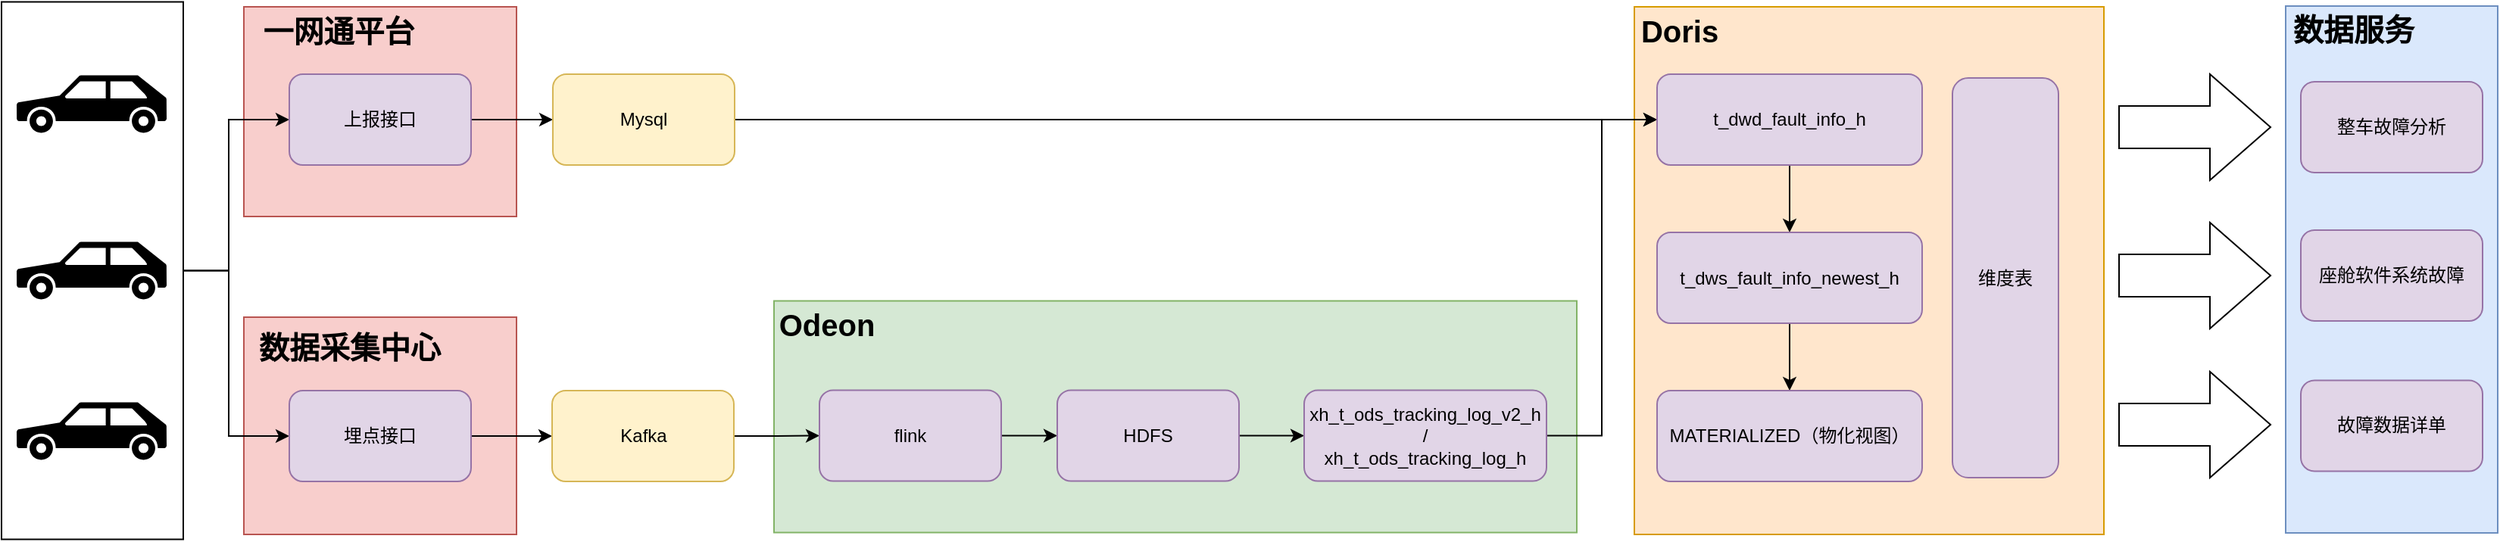 <mxfile version="24.7.7">
  <diagram name="第 1 页" id="SEnRa2Ev04jxgcFqGOmg">
    <mxGraphModel dx="2213" dy="749" grid="1" gridSize="10" guides="1" tooltips="1" connect="1" arrows="1" fold="1" page="1" pageScale="1" pageWidth="827" pageHeight="1169" math="0" shadow="0">
      <root>
        <mxCell id="0" />
        <mxCell id="1" parent="0" />
        <mxCell id="ja-0hPlAd0MBnEh-3c65-35" value="" style="rounded=0;whiteSpace=wrap;html=1;fillColor=#ffe6cc;strokeColor=#d79b00;" vertex="1" parent="1">
          <mxGeometry x="1008" y="131.5" width="310" height="348.5" as="geometry" />
        </mxCell>
        <mxCell id="ja-0hPlAd0MBnEh-3c65-26" value="" style="rounded=0;whiteSpace=wrap;html=1;fillColor=#d5e8d4;strokeColor=#82b366;" vertex="1" parent="1">
          <mxGeometry x="440" y="325.75" width="530" height="153" as="geometry" />
        </mxCell>
        <mxCell id="ja-0hPlAd0MBnEh-3c65-3" value="" style="rounded=0;whiteSpace=wrap;html=1;fillColor=#f8cecc;strokeColor=#b85450;" vertex="1" parent="1">
          <mxGeometry x="90" y="131.5" width="180" height="138.5" as="geometry" />
        </mxCell>
        <mxCell id="ja-0hPlAd0MBnEh-3c65-6" value="" style="rounded=0;whiteSpace=wrap;html=1;fillColor=#f8cecc;strokeColor=#b85450;" vertex="1" parent="1">
          <mxGeometry x="90" y="336.5" width="180" height="143.5" as="geometry" />
        </mxCell>
        <mxCell id="ja-0hPlAd0MBnEh-3c65-17" style="edgeStyle=orthogonalEdgeStyle;rounded=0;orthogonalLoop=1;jettySize=auto;html=1;exitX=1;exitY=0.5;exitDx=0;exitDy=0;entryX=0;entryY=0.5;entryDx=0;entryDy=0;" edge="1" parent="1" target="ja-0hPlAd0MBnEh-3c65-1">
          <mxGeometry relative="1" as="geometry">
            <mxPoint x="40" y="305.75" as="sourcePoint" />
            <mxPoint x="100" y="206" as="targetPoint" />
            <Array as="points">
              <mxPoint x="80" y="306" />
              <mxPoint x="80" y="206" />
            </Array>
          </mxGeometry>
        </mxCell>
        <mxCell id="ja-0hPlAd0MBnEh-3c65-18" style="edgeStyle=orthogonalEdgeStyle;rounded=0;orthogonalLoop=1;jettySize=auto;html=1;exitX=1;exitY=0.5;exitDx=0;exitDy=0;" edge="1" parent="1" target="ja-0hPlAd0MBnEh-3c65-8">
          <mxGeometry relative="1" as="geometry">
            <mxPoint x="30" y="305.75" as="sourcePoint" />
            <mxPoint x="100" y="415" as="targetPoint" />
            <Array as="points">
              <mxPoint x="80" y="306" />
              <mxPoint x="80" y="415" />
            </Array>
          </mxGeometry>
        </mxCell>
        <mxCell id="ja-0hPlAd0MBnEh-3c65-15" value="" style="rounded=0;whiteSpace=wrap;html=1;" vertex="1" parent="1">
          <mxGeometry x="-70" y="128.25" width="120" height="355" as="geometry" />
        </mxCell>
        <mxCell id="ja-0hPlAd0MBnEh-3c65-25" style="edgeStyle=orthogonalEdgeStyle;rounded=0;orthogonalLoop=1;jettySize=auto;html=1;exitX=1;exitY=0.5;exitDx=0;exitDy=0;" edge="1" parent="1" source="ja-0hPlAd0MBnEh-3c65-1" target="ja-0hPlAd0MBnEh-3c65-24">
          <mxGeometry relative="1" as="geometry" />
        </mxCell>
        <mxCell id="ja-0hPlAd0MBnEh-3c65-1" value="上报接口" style="rounded=1;whiteSpace=wrap;html=1;fillColor=#e1d5e7;strokeColor=#9673a6;" vertex="1" parent="1">
          <mxGeometry x="120" y="176" width="120" height="60" as="geometry" />
        </mxCell>
        <mxCell id="ja-0hPlAd0MBnEh-3c65-4" value="&amp;nbsp;一网通平台" style="text;html=1;align=center;verticalAlign=middle;whiteSpace=wrap;rounded=0;fontSize=20;fontStyle=1" vertex="1" parent="1">
          <mxGeometry x="90" y="131.5" width="120" height="30" as="geometry" />
        </mxCell>
        <mxCell id="ja-0hPlAd0MBnEh-3c65-7" value="数据采集中心" style="text;html=1;align=center;verticalAlign=middle;whiteSpace=wrap;rounded=0;fontSize=20;fontStyle=1" vertex="1" parent="1">
          <mxGeometry x="90" y="340.5" width="140" height="30" as="geometry" />
        </mxCell>
        <mxCell id="ja-0hPlAd0MBnEh-3c65-21" style="edgeStyle=orthogonalEdgeStyle;rounded=0;orthogonalLoop=1;jettySize=auto;html=1;exitX=1;exitY=0.5;exitDx=0;exitDy=0;" edge="1" parent="1" source="ja-0hPlAd0MBnEh-3c65-8" target="ja-0hPlAd0MBnEh-3c65-20">
          <mxGeometry relative="1" as="geometry" />
        </mxCell>
        <mxCell id="ja-0hPlAd0MBnEh-3c65-8" value="埋点接口" style="rounded=1;whiteSpace=wrap;html=1;fillColor=#e1d5e7;strokeColor=#9673a6;" vertex="1" parent="1">
          <mxGeometry x="120" y="385" width="120" height="60" as="geometry" />
        </mxCell>
        <mxCell id="ja-0hPlAd0MBnEh-3c65-12" value="" style="shape=mxgraph.signs.transportation.car_3;html=1;pointerEvents=1;fillColor=#000000;strokeColor=none;verticalLabelPosition=bottom;verticalAlign=top;align=center;sketch=0;" vertex="1" parent="1">
          <mxGeometry x="-60" y="176.75" width="99" height="38" as="geometry" />
        </mxCell>
        <mxCell id="ja-0hPlAd0MBnEh-3c65-13" value="" style="shape=mxgraph.signs.transportation.car_3;html=1;pointerEvents=1;fillColor=#000000;strokeColor=none;verticalLabelPosition=bottom;verticalAlign=top;align=center;sketch=0;" vertex="1" parent="1">
          <mxGeometry x="-60" y="286.75" width="99" height="38" as="geometry" />
        </mxCell>
        <mxCell id="ja-0hPlAd0MBnEh-3c65-14" value="" style="shape=mxgraph.signs.transportation.car_3;html=1;pointerEvents=1;fillColor=#000000;strokeColor=none;verticalLabelPosition=bottom;verticalAlign=top;align=center;sketch=0;" vertex="1" parent="1">
          <mxGeometry x="-60" y="392.75" width="99" height="38" as="geometry" />
        </mxCell>
        <mxCell id="ja-0hPlAd0MBnEh-3c65-31" style="edgeStyle=orthogonalEdgeStyle;rounded=0;orthogonalLoop=1;jettySize=auto;html=1;exitX=1;exitY=0.5;exitDx=0;exitDy=0;entryX=0;entryY=0.5;entryDx=0;entryDy=0;" edge="1" parent="1" source="ja-0hPlAd0MBnEh-3c65-20" target="ja-0hPlAd0MBnEh-3c65-28">
          <mxGeometry relative="1" as="geometry" />
        </mxCell>
        <mxCell id="ja-0hPlAd0MBnEh-3c65-20" value="Kafka" style="rounded=1;whiteSpace=wrap;html=1;fillColor=#fff2cc;strokeColor=#d6b656;" vertex="1" parent="1">
          <mxGeometry x="293.5" y="385" width="120" height="60" as="geometry" />
        </mxCell>
        <mxCell id="ja-0hPlAd0MBnEh-3c65-41" style="edgeStyle=orthogonalEdgeStyle;rounded=0;orthogonalLoop=1;jettySize=auto;html=1;exitX=1;exitY=0.5;exitDx=0;exitDy=0;entryX=0;entryY=0.5;entryDx=0;entryDy=0;" edge="1" parent="1" source="ja-0hPlAd0MBnEh-3c65-24" target="ja-0hPlAd0MBnEh-3c65-37">
          <mxGeometry relative="1" as="geometry" />
        </mxCell>
        <mxCell id="ja-0hPlAd0MBnEh-3c65-24" value="Mysql" style="rounded=1;whiteSpace=wrap;html=1;fillColor=#fff2cc;strokeColor=#d6b656;" vertex="1" parent="1">
          <mxGeometry x="294" y="176" width="120" height="60" as="geometry" />
        </mxCell>
        <mxCell id="ja-0hPlAd0MBnEh-3c65-27" value="Odeon" style="text;html=1;align=center;verticalAlign=middle;whiteSpace=wrap;rounded=0;fontSize=20;fontStyle=1" vertex="1" parent="1">
          <mxGeometry x="445" y="325.75" width="60" height="30" as="geometry" />
        </mxCell>
        <mxCell id="ja-0hPlAd0MBnEh-3c65-32" style="edgeStyle=orthogonalEdgeStyle;rounded=0;orthogonalLoop=1;jettySize=auto;html=1;exitX=1;exitY=0.5;exitDx=0;exitDy=0;" edge="1" parent="1" source="ja-0hPlAd0MBnEh-3c65-28" target="ja-0hPlAd0MBnEh-3c65-30">
          <mxGeometry relative="1" as="geometry" />
        </mxCell>
        <mxCell id="ja-0hPlAd0MBnEh-3c65-28" value="flink" style="rounded=1;whiteSpace=wrap;html=1;fillColor=#e1d5e7;strokeColor=#9673a6;" vertex="1" parent="1">
          <mxGeometry x="470" y="384.75" width="120" height="60" as="geometry" />
        </mxCell>
        <mxCell id="ja-0hPlAd0MBnEh-3c65-34" style="edgeStyle=orthogonalEdgeStyle;rounded=0;orthogonalLoop=1;jettySize=auto;html=1;exitX=1;exitY=0.5;exitDx=0;exitDy=0;" edge="1" parent="1" source="ja-0hPlAd0MBnEh-3c65-30" target="ja-0hPlAd0MBnEh-3c65-33">
          <mxGeometry relative="1" as="geometry" />
        </mxCell>
        <mxCell id="ja-0hPlAd0MBnEh-3c65-30" value="HDFS" style="rounded=1;whiteSpace=wrap;html=1;fillColor=#e1d5e7;strokeColor=#9673a6;" vertex="1" parent="1">
          <mxGeometry x="627" y="384.75" width="120" height="60" as="geometry" />
        </mxCell>
        <mxCell id="ja-0hPlAd0MBnEh-3c65-42" style="edgeStyle=orthogonalEdgeStyle;rounded=0;orthogonalLoop=1;jettySize=auto;html=1;exitX=1;exitY=0.5;exitDx=0;exitDy=0;entryX=0;entryY=0.5;entryDx=0;entryDy=0;" edge="1" parent="1" source="ja-0hPlAd0MBnEh-3c65-33" target="ja-0hPlAd0MBnEh-3c65-37">
          <mxGeometry relative="1" as="geometry" />
        </mxCell>
        <mxCell id="ja-0hPlAd0MBnEh-3c65-33" value="xh_t_ods_tracking_log_v2_h&lt;div&gt;/&lt;/div&gt;&lt;div&gt;xh_t_ods_tracking_log_h&lt;/div&gt;" style="rounded=1;whiteSpace=wrap;html=1;fillColor=#e1d5e7;strokeColor=#9673a6;" vertex="1" parent="1">
          <mxGeometry x="790" y="384.75" width="160" height="60" as="geometry" />
        </mxCell>
        <mxCell id="ja-0hPlAd0MBnEh-3c65-36" value="Doris" style="text;html=1;align=center;verticalAlign=middle;whiteSpace=wrap;rounded=0;fontSize=20;fontStyle=1" vertex="1" parent="1">
          <mxGeometry x="1008" y="131.5" width="60" height="30" as="geometry" />
        </mxCell>
        <mxCell id="ja-0hPlAd0MBnEh-3c65-49" value="" style="edgeStyle=orthogonalEdgeStyle;rounded=0;orthogonalLoop=1;jettySize=auto;html=1;" edge="1" parent="1" source="ja-0hPlAd0MBnEh-3c65-37" target="ja-0hPlAd0MBnEh-3c65-38">
          <mxGeometry relative="1" as="geometry" />
        </mxCell>
        <mxCell id="ja-0hPlAd0MBnEh-3c65-37" value="t_dwd_fault_info_h" style="rounded=1;whiteSpace=wrap;html=1;fillColor=#e1d5e7;strokeColor=#9673a6;" vertex="1" parent="1">
          <mxGeometry x="1023" y="176" width="175" height="60" as="geometry" />
        </mxCell>
        <mxCell id="ja-0hPlAd0MBnEh-3c65-50" value="" style="edgeStyle=orthogonalEdgeStyle;rounded=0;orthogonalLoop=1;jettySize=auto;html=1;" edge="1" parent="1" source="ja-0hPlAd0MBnEh-3c65-38" target="ja-0hPlAd0MBnEh-3c65-39">
          <mxGeometry relative="1" as="geometry" />
        </mxCell>
        <mxCell id="ja-0hPlAd0MBnEh-3c65-38" value="t_dws_fault_info_newest_h" style="rounded=1;whiteSpace=wrap;html=1;fillColor=#e1d5e7;strokeColor=#9673a6;" vertex="1" parent="1">
          <mxGeometry x="1023" y="280.5" width="175" height="60" as="geometry" />
        </mxCell>
        <mxCell id="ja-0hPlAd0MBnEh-3c65-39" value="MATERIALIZED（物化视图）" style="rounded=1;whiteSpace=wrap;html=1;fillColor=#e1d5e7;strokeColor=#9673a6;" vertex="1" parent="1">
          <mxGeometry x="1023" y="385" width="175" height="60" as="geometry" />
        </mxCell>
        <mxCell id="ja-0hPlAd0MBnEh-3c65-43" value="维度表" style="rounded=1;whiteSpace=wrap;html=1;fillColor=#e1d5e7;strokeColor=#9673a6;" vertex="1" parent="1">
          <mxGeometry x="1218" y="178.5" width="70" height="264" as="geometry" />
        </mxCell>
        <mxCell id="ja-0hPlAd0MBnEh-3c65-44" value="" style="rounded=0;whiteSpace=wrap;html=1;fillColor=#dae8fc;strokeColor=#6c8ebf;" vertex="1" parent="1">
          <mxGeometry x="1438" y="131" width="140" height="348" as="geometry" />
        </mxCell>
        <mxCell id="ja-0hPlAd0MBnEh-3c65-45" value="" style="html=1;shadow=0;dashed=0;align=center;verticalAlign=middle;shape=mxgraph.arrows2.arrow;dy=0.6;dx=40;notch=0;" vertex="1" parent="1">
          <mxGeometry x="1328" y="176" width="100" height="70" as="geometry" />
        </mxCell>
        <mxCell id="ja-0hPlAd0MBnEh-3c65-46" value="" style="html=1;shadow=0;dashed=0;align=center;verticalAlign=middle;shape=mxgraph.arrows2.arrow;dy=0.6;dx=40;notch=0;" vertex="1" parent="1">
          <mxGeometry x="1328" y="274" width="100" height="70" as="geometry" />
        </mxCell>
        <mxCell id="ja-0hPlAd0MBnEh-3c65-47" value="" style="html=1;shadow=0;dashed=0;align=center;verticalAlign=middle;shape=mxgraph.arrows2.arrow;dy=0.6;dx=40;notch=0;" vertex="1" parent="1">
          <mxGeometry x="1328" y="372.5" width="100" height="70" as="geometry" />
        </mxCell>
        <mxCell id="ja-0hPlAd0MBnEh-3c65-48" value="数据服务" style="text;html=1;align=center;verticalAlign=middle;whiteSpace=wrap;rounded=0;fontSize=20;fontStyle=1" vertex="1" parent="1">
          <mxGeometry x="1438" y="131" width="90" height="30" as="geometry" />
        </mxCell>
        <mxCell id="ja-0hPlAd0MBnEh-3c65-55" value="整车故障分析" style="rounded=1;whiteSpace=wrap;html=1;fillColor=#e1d5e7;strokeColor=#9673a6;" vertex="1" parent="1">
          <mxGeometry x="1448" y="181" width="120" height="60" as="geometry" />
        </mxCell>
        <mxCell id="ja-0hPlAd0MBnEh-3c65-56" value="座舱软件系统故障" style="rounded=1;whiteSpace=wrap;html=1;fillColor=#e1d5e7;strokeColor=#9673a6;" vertex="1" parent="1">
          <mxGeometry x="1448" y="279" width="120" height="60" as="geometry" />
        </mxCell>
        <mxCell id="ja-0hPlAd0MBnEh-3c65-57" value="故障数据详单" style="rounded=1;whiteSpace=wrap;html=1;fillColor=#e1d5e7;strokeColor=#9673a6;" vertex="1" parent="1">
          <mxGeometry x="1448" y="378.25" width="120" height="60" as="geometry" />
        </mxCell>
      </root>
    </mxGraphModel>
  </diagram>
</mxfile>
